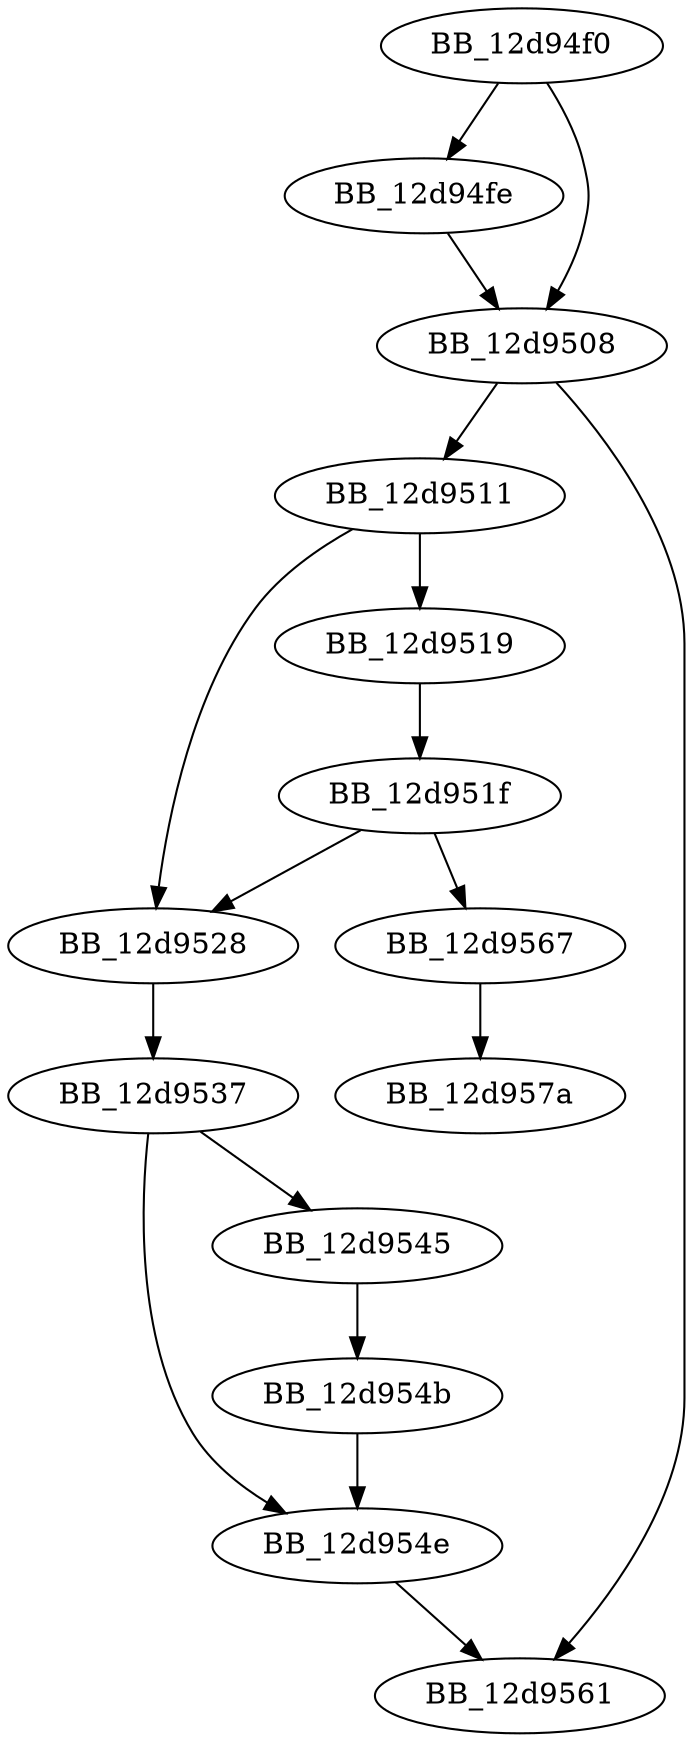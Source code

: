 DiGraph sub_12D94F0{
BB_12d94f0->BB_12d94fe
BB_12d94f0->BB_12d9508
BB_12d94fe->BB_12d9508
BB_12d9508->BB_12d9511
BB_12d9508->BB_12d9561
BB_12d9511->BB_12d9519
BB_12d9511->BB_12d9528
BB_12d9519->BB_12d951f
BB_12d951f->BB_12d9528
BB_12d951f->BB_12d9567
BB_12d9528->BB_12d9537
BB_12d9537->BB_12d9545
BB_12d9537->BB_12d954e
BB_12d9545->BB_12d954b
BB_12d954b->BB_12d954e
BB_12d954e->BB_12d9561
BB_12d9567->BB_12d957a
}
